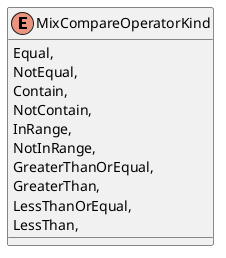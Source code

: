 @startuml
enum MixCompareOperatorKind {
    Equal,
    NotEqual,
    Contain,
    NotContain,
    InRange,
    NotInRange,
    GreaterThanOrEqual,
    GreaterThan,
    LessThanOrEqual,
    LessThan,
}
@enduml
